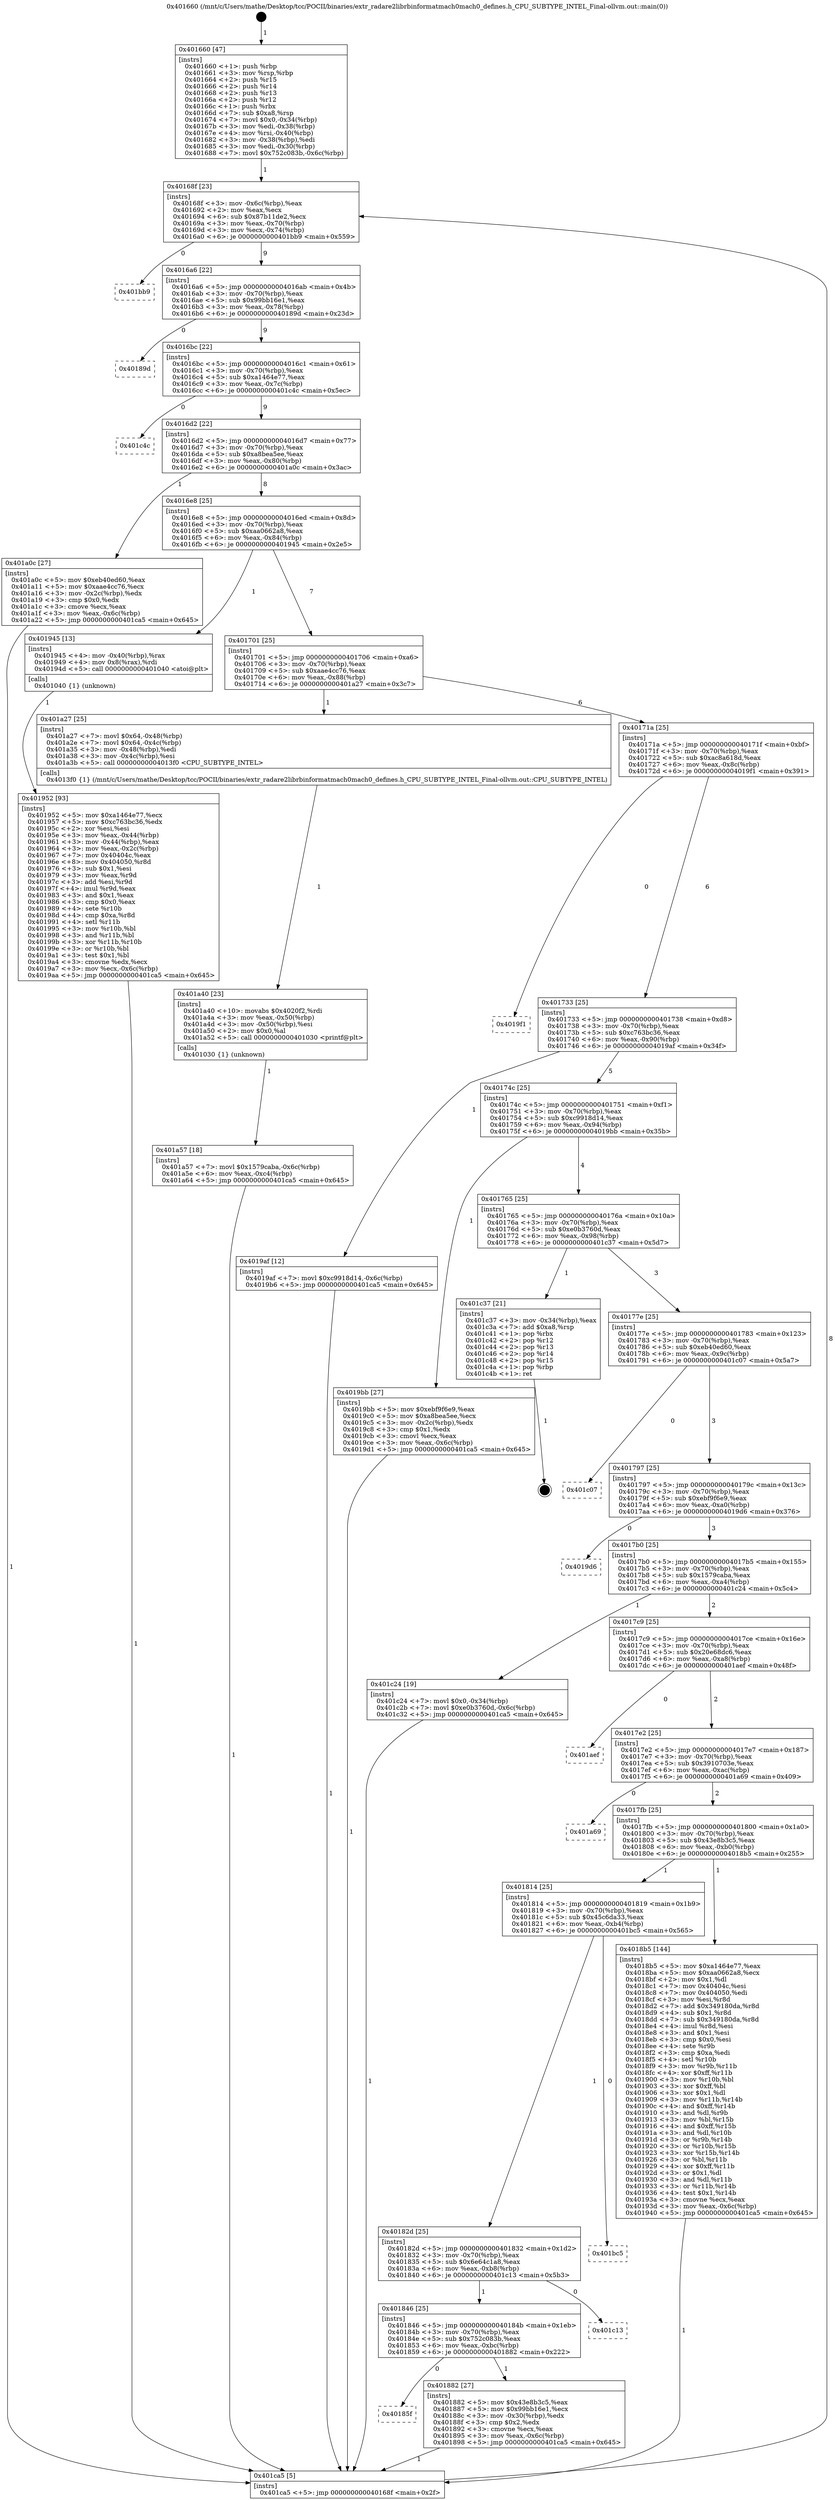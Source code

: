 digraph "0x401660" {
  label = "0x401660 (/mnt/c/Users/mathe/Desktop/tcc/POCII/binaries/extr_radare2librbinformatmach0mach0_defines.h_CPU_SUBTYPE_INTEL_Final-ollvm.out::main(0))"
  labelloc = "t"
  node[shape=record]

  Entry [label="",width=0.3,height=0.3,shape=circle,fillcolor=black,style=filled]
  "0x40168f" [label="{
     0x40168f [23]\l
     | [instrs]\l
     &nbsp;&nbsp;0x40168f \<+3\>: mov -0x6c(%rbp),%eax\l
     &nbsp;&nbsp;0x401692 \<+2\>: mov %eax,%ecx\l
     &nbsp;&nbsp;0x401694 \<+6\>: sub $0x87b11de2,%ecx\l
     &nbsp;&nbsp;0x40169a \<+3\>: mov %eax,-0x70(%rbp)\l
     &nbsp;&nbsp;0x40169d \<+3\>: mov %ecx,-0x74(%rbp)\l
     &nbsp;&nbsp;0x4016a0 \<+6\>: je 0000000000401bb9 \<main+0x559\>\l
  }"]
  "0x401bb9" [label="{
     0x401bb9\l
  }", style=dashed]
  "0x4016a6" [label="{
     0x4016a6 [22]\l
     | [instrs]\l
     &nbsp;&nbsp;0x4016a6 \<+5\>: jmp 00000000004016ab \<main+0x4b\>\l
     &nbsp;&nbsp;0x4016ab \<+3\>: mov -0x70(%rbp),%eax\l
     &nbsp;&nbsp;0x4016ae \<+5\>: sub $0x99bb16e1,%eax\l
     &nbsp;&nbsp;0x4016b3 \<+3\>: mov %eax,-0x78(%rbp)\l
     &nbsp;&nbsp;0x4016b6 \<+6\>: je 000000000040189d \<main+0x23d\>\l
  }"]
  Exit [label="",width=0.3,height=0.3,shape=circle,fillcolor=black,style=filled,peripheries=2]
  "0x40189d" [label="{
     0x40189d\l
  }", style=dashed]
  "0x4016bc" [label="{
     0x4016bc [22]\l
     | [instrs]\l
     &nbsp;&nbsp;0x4016bc \<+5\>: jmp 00000000004016c1 \<main+0x61\>\l
     &nbsp;&nbsp;0x4016c1 \<+3\>: mov -0x70(%rbp),%eax\l
     &nbsp;&nbsp;0x4016c4 \<+5\>: sub $0xa1464e77,%eax\l
     &nbsp;&nbsp;0x4016c9 \<+3\>: mov %eax,-0x7c(%rbp)\l
     &nbsp;&nbsp;0x4016cc \<+6\>: je 0000000000401c4c \<main+0x5ec\>\l
  }"]
  "0x401a57" [label="{
     0x401a57 [18]\l
     | [instrs]\l
     &nbsp;&nbsp;0x401a57 \<+7\>: movl $0x1579caba,-0x6c(%rbp)\l
     &nbsp;&nbsp;0x401a5e \<+6\>: mov %eax,-0xc4(%rbp)\l
     &nbsp;&nbsp;0x401a64 \<+5\>: jmp 0000000000401ca5 \<main+0x645\>\l
  }"]
  "0x401c4c" [label="{
     0x401c4c\l
  }", style=dashed]
  "0x4016d2" [label="{
     0x4016d2 [22]\l
     | [instrs]\l
     &nbsp;&nbsp;0x4016d2 \<+5\>: jmp 00000000004016d7 \<main+0x77\>\l
     &nbsp;&nbsp;0x4016d7 \<+3\>: mov -0x70(%rbp),%eax\l
     &nbsp;&nbsp;0x4016da \<+5\>: sub $0xa8bea5ee,%eax\l
     &nbsp;&nbsp;0x4016df \<+3\>: mov %eax,-0x80(%rbp)\l
     &nbsp;&nbsp;0x4016e2 \<+6\>: je 0000000000401a0c \<main+0x3ac\>\l
  }"]
  "0x401a40" [label="{
     0x401a40 [23]\l
     | [instrs]\l
     &nbsp;&nbsp;0x401a40 \<+10\>: movabs $0x4020f2,%rdi\l
     &nbsp;&nbsp;0x401a4a \<+3\>: mov %eax,-0x50(%rbp)\l
     &nbsp;&nbsp;0x401a4d \<+3\>: mov -0x50(%rbp),%esi\l
     &nbsp;&nbsp;0x401a50 \<+2\>: mov $0x0,%al\l
     &nbsp;&nbsp;0x401a52 \<+5\>: call 0000000000401030 \<printf@plt\>\l
     | [calls]\l
     &nbsp;&nbsp;0x401030 \{1\} (unknown)\l
  }"]
  "0x401a0c" [label="{
     0x401a0c [27]\l
     | [instrs]\l
     &nbsp;&nbsp;0x401a0c \<+5\>: mov $0xeb40ed60,%eax\l
     &nbsp;&nbsp;0x401a11 \<+5\>: mov $0xaae4cc76,%ecx\l
     &nbsp;&nbsp;0x401a16 \<+3\>: mov -0x2c(%rbp),%edx\l
     &nbsp;&nbsp;0x401a19 \<+3\>: cmp $0x0,%edx\l
     &nbsp;&nbsp;0x401a1c \<+3\>: cmove %ecx,%eax\l
     &nbsp;&nbsp;0x401a1f \<+3\>: mov %eax,-0x6c(%rbp)\l
     &nbsp;&nbsp;0x401a22 \<+5\>: jmp 0000000000401ca5 \<main+0x645\>\l
  }"]
  "0x4016e8" [label="{
     0x4016e8 [25]\l
     | [instrs]\l
     &nbsp;&nbsp;0x4016e8 \<+5\>: jmp 00000000004016ed \<main+0x8d\>\l
     &nbsp;&nbsp;0x4016ed \<+3\>: mov -0x70(%rbp),%eax\l
     &nbsp;&nbsp;0x4016f0 \<+5\>: sub $0xaa0662a8,%eax\l
     &nbsp;&nbsp;0x4016f5 \<+6\>: mov %eax,-0x84(%rbp)\l
     &nbsp;&nbsp;0x4016fb \<+6\>: je 0000000000401945 \<main+0x2e5\>\l
  }"]
  "0x401952" [label="{
     0x401952 [93]\l
     | [instrs]\l
     &nbsp;&nbsp;0x401952 \<+5\>: mov $0xa1464e77,%ecx\l
     &nbsp;&nbsp;0x401957 \<+5\>: mov $0xc763bc36,%edx\l
     &nbsp;&nbsp;0x40195c \<+2\>: xor %esi,%esi\l
     &nbsp;&nbsp;0x40195e \<+3\>: mov %eax,-0x44(%rbp)\l
     &nbsp;&nbsp;0x401961 \<+3\>: mov -0x44(%rbp),%eax\l
     &nbsp;&nbsp;0x401964 \<+3\>: mov %eax,-0x2c(%rbp)\l
     &nbsp;&nbsp;0x401967 \<+7\>: mov 0x40404c,%eax\l
     &nbsp;&nbsp;0x40196e \<+8\>: mov 0x404050,%r8d\l
     &nbsp;&nbsp;0x401976 \<+3\>: sub $0x1,%esi\l
     &nbsp;&nbsp;0x401979 \<+3\>: mov %eax,%r9d\l
     &nbsp;&nbsp;0x40197c \<+3\>: add %esi,%r9d\l
     &nbsp;&nbsp;0x40197f \<+4\>: imul %r9d,%eax\l
     &nbsp;&nbsp;0x401983 \<+3\>: and $0x1,%eax\l
     &nbsp;&nbsp;0x401986 \<+3\>: cmp $0x0,%eax\l
     &nbsp;&nbsp;0x401989 \<+4\>: sete %r10b\l
     &nbsp;&nbsp;0x40198d \<+4\>: cmp $0xa,%r8d\l
     &nbsp;&nbsp;0x401991 \<+4\>: setl %r11b\l
     &nbsp;&nbsp;0x401995 \<+3\>: mov %r10b,%bl\l
     &nbsp;&nbsp;0x401998 \<+3\>: and %r11b,%bl\l
     &nbsp;&nbsp;0x40199b \<+3\>: xor %r11b,%r10b\l
     &nbsp;&nbsp;0x40199e \<+3\>: or %r10b,%bl\l
     &nbsp;&nbsp;0x4019a1 \<+3\>: test $0x1,%bl\l
     &nbsp;&nbsp;0x4019a4 \<+3\>: cmovne %edx,%ecx\l
     &nbsp;&nbsp;0x4019a7 \<+3\>: mov %ecx,-0x6c(%rbp)\l
     &nbsp;&nbsp;0x4019aa \<+5\>: jmp 0000000000401ca5 \<main+0x645\>\l
  }"]
  "0x401945" [label="{
     0x401945 [13]\l
     | [instrs]\l
     &nbsp;&nbsp;0x401945 \<+4\>: mov -0x40(%rbp),%rax\l
     &nbsp;&nbsp;0x401949 \<+4\>: mov 0x8(%rax),%rdi\l
     &nbsp;&nbsp;0x40194d \<+5\>: call 0000000000401040 \<atoi@plt\>\l
     | [calls]\l
     &nbsp;&nbsp;0x401040 \{1\} (unknown)\l
  }"]
  "0x401701" [label="{
     0x401701 [25]\l
     | [instrs]\l
     &nbsp;&nbsp;0x401701 \<+5\>: jmp 0000000000401706 \<main+0xa6\>\l
     &nbsp;&nbsp;0x401706 \<+3\>: mov -0x70(%rbp),%eax\l
     &nbsp;&nbsp;0x401709 \<+5\>: sub $0xaae4cc76,%eax\l
     &nbsp;&nbsp;0x40170e \<+6\>: mov %eax,-0x88(%rbp)\l
     &nbsp;&nbsp;0x401714 \<+6\>: je 0000000000401a27 \<main+0x3c7\>\l
  }"]
  "0x401660" [label="{
     0x401660 [47]\l
     | [instrs]\l
     &nbsp;&nbsp;0x401660 \<+1\>: push %rbp\l
     &nbsp;&nbsp;0x401661 \<+3\>: mov %rsp,%rbp\l
     &nbsp;&nbsp;0x401664 \<+2\>: push %r15\l
     &nbsp;&nbsp;0x401666 \<+2\>: push %r14\l
     &nbsp;&nbsp;0x401668 \<+2\>: push %r13\l
     &nbsp;&nbsp;0x40166a \<+2\>: push %r12\l
     &nbsp;&nbsp;0x40166c \<+1\>: push %rbx\l
     &nbsp;&nbsp;0x40166d \<+7\>: sub $0xa8,%rsp\l
     &nbsp;&nbsp;0x401674 \<+7\>: movl $0x0,-0x34(%rbp)\l
     &nbsp;&nbsp;0x40167b \<+3\>: mov %edi,-0x38(%rbp)\l
     &nbsp;&nbsp;0x40167e \<+4\>: mov %rsi,-0x40(%rbp)\l
     &nbsp;&nbsp;0x401682 \<+3\>: mov -0x38(%rbp),%edi\l
     &nbsp;&nbsp;0x401685 \<+3\>: mov %edi,-0x30(%rbp)\l
     &nbsp;&nbsp;0x401688 \<+7\>: movl $0x752c083b,-0x6c(%rbp)\l
  }"]
  "0x401a27" [label="{
     0x401a27 [25]\l
     | [instrs]\l
     &nbsp;&nbsp;0x401a27 \<+7\>: movl $0x64,-0x48(%rbp)\l
     &nbsp;&nbsp;0x401a2e \<+7\>: movl $0x64,-0x4c(%rbp)\l
     &nbsp;&nbsp;0x401a35 \<+3\>: mov -0x48(%rbp),%edi\l
     &nbsp;&nbsp;0x401a38 \<+3\>: mov -0x4c(%rbp),%esi\l
     &nbsp;&nbsp;0x401a3b \<+5\>: call 00000000004013f0 \<CPU_SUBTYPE_INTEL\>\l
     | [calls]\l
     &nbsp;&nbsp;0x4013f0 \{1\} (/mnt/c/Users/mathe/Desktop/tcc/POCII/binaries/extr_radare2librbinformatmach0mach0_defines.h_CPU_SUBTYPE_INTEL_Final-ollvm.out::CPU_SUBTYPE_INTEL)\l
  }"]
  "0x40171a" [label="{
     0x40171a [25]\l
     | [instrs]\l
     &nbsp;&nbsp;0x40171a \<+5\>: jmp 000000000040171f \<main+0xbf\>\l
     &nbsp;&nbsp;0x40171f \<+3\>: mov -0x70(%rbp),%eax\l
     &nbsp;&nbsp;0x401722 \<+5\>: sub $0xac8a618d,%eax\l
     &nbsp;&nbsp;0x401727 \<+6\>: mov %eax,-0x8c(%rbp)\l
     &nbsp;&nbsp;0x40172d \<+6\>: je 00000000004019f1 \<main+0x391\>\l
  }"]
  "0x401ca5" [label="{
     0x401ca5 [5]\l
     | [instrs]\l
     &nbsp;&nbsp;0x401ca5 \<+5\>: jmp 000000000040168f \<main+0x2f\>\l
  }"]
  "0x4019f1" [label="{
     0x4019f1\l
  }", style=dashed]
  "0x401733" [label="{
     0x401733 [25]\l
     | [instrs]\l
     &nbsp;&nbsp;0x401733 \<+5\>: jmp 0000000000401738 \<main+0xd8\>\l
     &nbsp;&nbsp;0x401738 \<+3\>: mov -0x70(%rbp),%eax\l
     &nbsp;&nbsp;0x40173b \<+5\>: sub $0xc763bc36,%eax\l
     &nbsp;&nbsp;0x401740 \<+6\>: mov %eax,-0x90(%rbp)\l
     &nbsp;&nbsp;0x401746 \<+6\>: je 00000000004019af \<main+0x34f\>\l
  }"]
  "0x40185f" [label="{
     0x40185f\l
  }", style=dashed]
  "0x4019af" [label="{
     0x4019af [12]\l
     | [instrs]\l
     &nbsp;&nbsp;0x4019af \<+7\>: movl $0xc9918d14,-0x6c(%rbp)\l
     &nbsp;&nbsp;0x4019b6 \<+5\>: jmp 0000000000401ca5 \<main+0x645\>\l
  }"]
  "0x40174c" [label="{
     0x40174c [25]\l
     | [instrs]\l
     &nbsp;&nbsp;0x40174c \<+5\>: jmp 0000000000401751 \<main+0xf1\>\l
     &nbsp;&nbsp;0x401751 \<+3\>: mov -0x70(%rbp),%eax\l
     &nbsp;&nbsp;0x401754 \<+5\>: sub $0xc9918d14,%eax\l
     &nbsp;&nbsp;0x401759 \<+6\>: mov %eax,-0x94(%rbp)\l
     &nbsp;&nbsp;0x40175f \<+6\>: je 00000000004019bb \<main+0x35b\>\l
  }"]
  "0x401882" [label="{
     0x401882 [27]\l
     | [instrs]\l
     &nbsp;&nbsp;0x401882 \<+5\>: mov $0x43e8b3c5,%eax\l
     &nbsp;&nbsp;0x401887 \<+5\>: mov $0x99bb16e1,%ecx\l
     &nbsp;&nbsp;0x40188c \<+3\>: mov -0x30(%rbp),%edx\l
     &nbsp;&nbsp;0x40188f \<+3\>: cmp $0x2,%edx\l
     &nbsp;&nbsp;0x401892 \<+3\>: cmovne %ecx,%eax\l
     &nbsp;&nbsp;0x401895 \<+3\>: mov %eax,-0x6c(%rbp)\l
     &nbsp;&nbsp;0x401898 \<+5\>: jmp 0000000000401ca5 \<main+0x645\>\l
  }"]
  "0x4019bb" [label="{
     0x4019bb [27]\l
     | [instrs]\l
     &nbsp;&nbsp;0x4019bb \<+5\>: mov $0xebf9f6e9,%eax\l
     &nbsp;&nbsp;0x4019c0 \<+5\>: mov $0xa8bea5ee,%ecx\l
     &nbsp;&nbsp;0x4019c5 \<+3\>: mov -0x2c(%rbp),%edx\l
     &nbsp;&nbsp;0x4019c8 \<+3\>: cmp $0x1,%edx\l
     &nbsp;&nbsp;0x4019cb \<+3\>: cmovl %ecx,%eax\l
     &nbsp;&nbsp;0x4019ce \<+3\>: mov %eax,-0x6c(%rbp)\l
     &nbsp;&nbsp;0x4019d1 \<+5\>: jmp 0000000000401ca5 \<main+0x645\>\l
  }"]
  "0x401765" [label="{
     0x401765 [25]\l
     | [instrs]\l
     &nbsp;&nbsp;0x401765 \<+5\>: jmp 000000000040176a \<main+0x10a\>\l
     &nbsp;&nbsp;0x40176a \<+3\>: mov -0x70(%rbp),%eax\l
     &nbsp;&nbsp;0x40176d \<+5\>: sub $0xe0b3760d,%eax\l
     &nbsp;&nbsp;0x401772 \<+6\>: mov %eax,-0x98(%rbp)\l
     &nbsp;&nbsp;0x401778 \<+6\>: je 0000000000401c37 \<main+0x5d7\>\l
  }"]
  "0x401846" [label="{
     0x401846 [25]\l
     | [instrs]\l
     &nbsp;&nbsp;0x401846 \<+5\>: jmp 000000000040184b \<main+0x1eb\>\l
     &nbsp;&nbsp;0x40184b \<+3\>: mov -0x70(%rbp),%eax\l
     &nbsp;&nbsp;0x40184e \<+5\>: sub $0x752c083b,%eax\l
     &nbsp;&nbsp;0x401853 \<+6\>: mov %eax,-0xbc(%rbp)\l
     &nbsp;&nbsp;0x401859 \<+6\>: je 0000000000401882 \<main+0x222\>\l
  }"]
  "0x401c37" [label="{
     0x401c37 [21]\l
     | [instrs]\l
     &nbsp;&nbsp;0x401c37 \<+3\>: mov -0x34(%rbp),%eax\l
     &nbsp;&nbsp;0x401c3a \<+7\>: add $0xa8,%rsp\l
     &nbsp;&nbsp;0x401c41 \<+1\>: pop %rbx\l
     &nbsp;&nbsp;0x401c42 \<+2\>: pop %r12\l
     &nbsp;&nbsp;0x401c44 \<+2\>: pop %r13\l
     &nbsp;&nbsp;0x401c46 \<+2\>: pop %r14\l
     &nbsp;&nbsp;0x401c48 \<+2\>: pop %r15\l
     &nbsp;&nbsp;0x401c4a \<+1\>: pop %rbp\l
     &nbsp;&nbsp;0x401c4b \<+1\>: ret\l
  }"]
  "0x40177e" [label="{
     0x40177e [25]\l
     | [instrs]\l
     &nbsp;&nbsp;0x40177e \<+5\>: jmp 0000000000401783 \<main+0x123\>\l
     &nbsp;&nbsp;0x401783 \<+3\>: mov -0x70(%rbp),%eax\l
     &nbsp;&nbsp;0x401786 \<+5\>: sub $0xeb40ed60,%eax\l
     &nbsp;&nbsp;0x40178b \<+6\>: mov %eax,-0x9c(%rbp)\l
     &nbsp;&nbsp;0x401791 \<+6\>: je 0000000000401c07 \<main+0x5a7\>\l
  }"]
  "0x401c13" [label="{
     0x401c13\l
  }", style=dashed]
  "0x401c07" [label="{
     0x401c07\l
  }", style=dashed]
  "0x401797" [label="{
     0x401797 [25]\l
     | [instrs]\l
     &nbsp;&nbsp;0x401797 \<+5\>: jmp 000000000040179c \<main+0x13c\>\l
     &nbsp;&nbsp;0x40179c \<+3\>: mov -0x70(%rbp),%eax\l
     &nbsp;&nbsp;0x40179f \<+5\>: sub $0xebf9f6e9,%eax\l
     &nbsp;&nbsp;0x4017a4 \<+6\>: mov %eax,-0xa0(%rbp)\l
     &nbsp;&nbsp;0x4017aa \<+6\>: je 00000000004019d6 \<main+0x376\>\l
  }"]
  "0x40182d" [label="{
     0x40182d [25]\l
     | [instrs]\l
     &nbsp;&nbsp;0x40182d \<+5\>: jmp 0000000000401832 \<main+0x1d2\>\l
     &nbsp;&nbsp;0x401832 \<+3\>: mov -0x70(%rbp),%eax\l
     &nbsp;&nbsp;0x401835 \<+5\>: sub $0x6e64c1a8,%eax\l
     &nbsp;&nbsp;0x40183a \<+6\>: mov %eax,-0xb8(%rbp)\l
     &nbsp;&nbsp;0x401840 \<+6\>: je 0000000000401c13 \<main+0x5b3\>\l
  }"]
  "0x4019d6" [label="{
     0x4019d6\l
  }", style=dashed]
  "0x4017b0" [label="{
     0x4017b0 [25]\l
     | [instrs]\l
     &nbsp;&nbsp;0x4017b0 \<+5\>: jmp 00000000004017b5 \<main+0x155\>\l
     &nbsp;&nbsp;0x4017b5 \<+3\>: mov -0x70(%rbp),%eax\l
     &nbsp;&nbsp;0x4017b8 \<+5\>: sub $0x1579caba,%eax\l
     &nbsp;&nbsp;0x4017bd \<+6\>: mov %eax,-0xa4(%rbp)\l
     &nbsp;&nbsp;0x4017c3 \<+6\>: je 0000000000401c24 \<main+0x5c4\>\l
  }"]
  "0x401bc5" [label="{
     0x401bc5\l
  }", style=dashed]
  "0x401c24" [label="{
     0x401c24 [19]\l
     | [instrs]\l
     &nbsp;&nbsp;0x401c24 \<+7\>: movl $0x0,-0x34(%rbp)\l
     &nbsp;&nbsp;0x401c2b \<+7\>: movl $0xe0b3760d,-0x6c(%rbp)\l
     &nbsp;&nbsp;0x401c32 \<+5\>: jmp 0000000000401ca5 \<main+0x645\>\l
  }"]
  "0x4017c9" [label="{
     0x4017c9 [25]\l
     | [instrs]\l
     &nbsp;&nbsp;0x4017c9 \<+5\>: jmp 00000000004017ce \<main+0x16e\>\l
     &nbsp;&nbsp;0x4017ce \<+3\>: mov -0x70(%rbp),%eax\l
     &nbsp;&nbsp;0x4017d1 \<+5\>: sub $0x20e68dc6,%eax\l
     &nbsp;&nbsp;0x4017d6 \<+6\>: mov %eax,-0xa8(%rbp)\l
     &nbsp;&nbsp;0x4017dc \<+6\>: je 0000000000401aef \<main+0x48f\>\l
  }"]
  "0x401814" [label="{
     0x401814 [25]\l
     | [instrs]\l
     &nbsp;&nbsp;0x401814 \<+5\>: jmp 0000000000401819 \<main+0x1b9\>\l
     &nbsp;&nbsp;0x401819 \<+3\>: mov -0x70(%rbp),%eax\l
     &nbsp;&nbsp;0x40181c \<+5\>: sub $0x45c6da33,%eax\l
     &nbsp;&nbsp;0x401821 \<+6\>: mov %eax,-0xb4(%rbp)\l
     &nbsp;&nbsp;0x401827 \<+6\>: je 0000000000401bc5 \<main+0x565\>\l
  }"]
  "0x401aef" [label="{
     0x401aef\l
  }", style=dashed]
  "0x4017e2" [label="{
     0x4017e2 [25]\l
     | [instrs]\l
     &nbsp;&nbsp;0x4017e2 \<+5\>: jmp 00000000004017e7 \<main+0x187\>\l
     &nbsp;&nbsp;0x4017e7 \<+3\>: mov -0x70(%rbp),%eax\l
     &nbsp;&nbsp;0x4017ea \<+5\>: sub $0x3910703e,%eax\l
     &nbsp;&nbsp;0x4017ef \<+6\>: mov %eax,-0xac(%rbp)\l
     &nbsp;&nbsp;0x4017f5 \<+6\>: je 0000000000401a69 \<main+0x409\>\l
  }"]
  "0x4018b5" [label="{
     0x4018b5 [144]\l
     | [instrs]\l
     &nbsp;&nbsp;0x4018b5 \<+5\>: mov $0xa1464e77,%eax\l
     &nbsp;&nbsp;0x4018ba \<+5\>: mov $0xaa0662a8,%ecx\l
     &nbsp;&nbsp;0x4018bf \<+2\>: mov $0x1,%dl\l
     &nbsp;&nbsp;0x4018c1 \<+7\>: mov 0x40404c,%esi\l
     &nbsp;&nbsp;0x4018c8 \<+7\>: mov 0x404050,%edi\l
     &nbsp;&nbsp;0x4018cf \<+3\>: mov %esi,%r8d\l
     &nbsp;&nbsp;0x4018d2 \<+7\>: add $0x349180da,%r8d\l
     &nbsp;&nbsp;0x4018d9 \<+4\>: sub $0x1,%r8d\l
     &nbsp;&nbsp;0x4018dd \<+7\>: sub $0x349180da,%r8d\l
     &nbsp;&nbsp;0x4018e4 \<+4\>: imul %r8d,%esi\l
     &nbsp;&nbsp;0x4018e8 \<+3\>: and $0x1,%esi\l
     &nbsp;&nbsp;0x4018eb \<+3\>: cmp $0x0,%esi\l
     &nbsp;&nbsp;0x4018ee \<+4\>: sete %r9b\l
     &nbsp;&nbsp;0x4018f2 \<+3\>: cmp $0xa,%edi\l
     &nbsp;&nbsp;0x4018f5 \<+4\>: setl %r10b\l
     &nbsp;&nbsp;0x4018f9 \<+3\>: mov %r9b,%r11b\l
     &nbsp;&nbsp;0x4018fc \<+4\>: xor $0xff,%r11b\l
     &nbsp;&nbsp;0x401900 \<+3\>: mov %r10b,%bl\l
     &nbsp;&nbsp;0x401903 \<+3\>: xor $0xff,%bl\l
     &nbsp;&nbsp;0x401906 \<+3\>: xor $0x1,%dl\l
     &nbsp;&nbsp;0x401909 \<+3\>: mov %r11b,%r14b\l
     &nbsp;&nbsp;0x40190c \<+4\>: and $0xff,%r14b\l
     &nbsp;&nbsp;0x401910 \<+3\>: and %dl,%r9b\l
     &nbsp;&nbsp;0x401913 \<+3\>: mov %bl,%r15b\l
     &nbsp;&nbsp;0x401916 \<+4\>: and $0xff,%r15b\l
     &nbsp;&nbsp;0x40191a \<+3\>: and %dl,%r10b\l
     &nbsp;&nbsp;0x40191d \<+3\>: or %r9b,%r14b\l
     &nbsp;&nbsp;0x401920 \<+3\>: or %r10b,%r15b\l
     &nbsp;&nbsp;0x401923 \<+3\>: xor %r15b,%r14b\l
     &nbsp;&nbsp;0x401926 \<+3\>: or %bl,%r11b\l
     &nbsp;&nbsp;0x401929 \<+4\>: xor $0xff,%r11b\l
     &nbsp;&nbsp;0x40192d \<+3\>: or $0x1,%dl\l
     &nbsp;&nbsp;0x401930 \<+3\>: and %dl,%r11b\l
     &nbsp;&nbsp;0x401933 \<+3\>: or %r11b,%r14b\l
     &nbsp;&nbsp;0x401936 \<+4\>: test $0x1,%r14b\l
     &nbsp;&nbsp;0x40193a \<+3\>: cmovne %ecx,%eax\l
     &nbsp;&nbsp;0x40193d \<+3\>: mov %eax,-0x6c(%rbp)\l
     &nbsp;&nbsp;0x401940 \<+5\>: jmp 0000000000401ca5 \<main+0x645\>\l
  }"]
  "0x401a69" [label="{
     0x401a69\l
  }", style=dashed]
  "0x4017fb" [label="{
     0x4017fb [25]\l
     | [instrs]\l
     &nbsp;&nbsp;0x4017fb \<+5\>: jmp 0000000000401800 \<main+0x1a0\>\l
     &nbsp;&nbsp;0x401800 \<+3\>: mov -0x70(%rbp),%eax\l
     &nbsp;&nbsp;0x401803 \<+5\>: sub $0x43e8b3c5,%eax\l
     &nbsp;&nbsp;0x401808 \<+6\>: mov %eax,-0xb0(%rbp)\l
     &nbsp;&nbsp;0x40180e \<+6\>: je 00000000004018b5 \<main+0x255\>\l
  }"]
  Entry -> "0x401660" [label=" 1"]
  "0x40168f" -> "0x401bb9" [label=" 0"]
  "0x40168f" -> "0x4016a6" [label=" 9"]
  "0x401c37" -> Exit [label=" 1"]
  "0x4016a6" -> "0x40189d" [label=" 0"]
  "0x4016a6" -> "0x4016bc" [label=" 9"]
  "0x401c24" -> "0x401ca5" [label=" 1"]
  "0x4016bc" -> "0x401c4c" [label=" 0"]
  "0x4016bc" -> "0x4016d2" [label=" 9"]
  "0x401a57" -> "0x401ca5" [label=" 1"]
  "0x4016d2" -> "0x401a0c" [label=" 1"]
  "0x4016d2" -> "0x4016e8" [label=" 8"]
  "0x401a40" -> "0x401a57" [label=" 1"]
  "0x4016e8" -> "0x401945" [label=" 1"]
  "0x4016e8" -> "0x401701" [label=" 7"]
  "0x401a27" -> "0x401a40" [label=" 1"]
  "0x401701" -> "0x401a27" [label=" 1"]
  "0x401701" -> "0x40171a" [label=" 6"]
  "0x401a0c" -> "0x401ca5" [label=" 1"]
  "0x40171a" -> "0x4019f1" [label=" 0"]
  "0x40171a" -> "0x401733" [label=" 6"]
  "0x4019bb" -> "0x401ca5" [label=" 1"]
  "0x401733" -> "0x4019af" [label=" 1"]
  "0x401733" -> "0x40174c" [label=" 5"]
  "0x4019af" -> "0x401ca5" [label=" 1"]
  "0x40174c" -> "0x4019bb" [label=" 1"]
  "0x40174c" -> "0x401765" [label=" 4"]
  "0x401952" -> "0x401ca5" [label=" 1"]
  "0x401765" -> "0x401c37" [label=" 1"]
  "0x401765" -> "0x40177e" [label=" 3"]
  "0x4018b5" -> "0x401ca5" [label=" 1"]
  "0x40177e" -> "0x401c07" [label=" 0"]
  "0x40177e" -> "0x401797" [label=" 3"]
  "0x401ca5" -> "0x40168f" [label=" 8"]
  "0x401797" -> "0x4019d6" [label=" 0"]
  "0x401797" -> "0x4017b0" [label=" 3"]
  "0x401882" -> "0x401ca5" [label=" 1"]
  "0x4017b0" -> "0x401c24" [label=" 1"]
  "0x4017b0" -> "0x4017c9" [label=" 2"]
  "0x401846" -> "0x40185f" [label=" 0"]
  "0x4017c9" -> "0x401aef" [label=" 0"]
  "0x4017c9" -> "0x4017e2" [label=" 2"]
  "0x401945" -> "0x401952" [label=" 1"]
  "0x4017e2" -> "0x401a69" [label=" 0"]
  "0x4017e2" -> "0x4017fb" [label=" 2"]
  "0x40182d" -> "0x401846" [label=" 1"]
  "0x4017fb" -> "0x4018b5" [label=" 1"]
  "0x4017fb" -> "0x401814" [label=" 1"]
  "0x401846" -> "0x401882" [label=" 1"]
  "0x401814" -> "0x401bc5" [label=" 0"]
  "0x401814" -> "0x40182d" [label=" 1"]
  "0x401660" -> "0x40168f" [label=" 1"]
  "0x40182d" -> "0x401c13" [label=" 0"]
}
